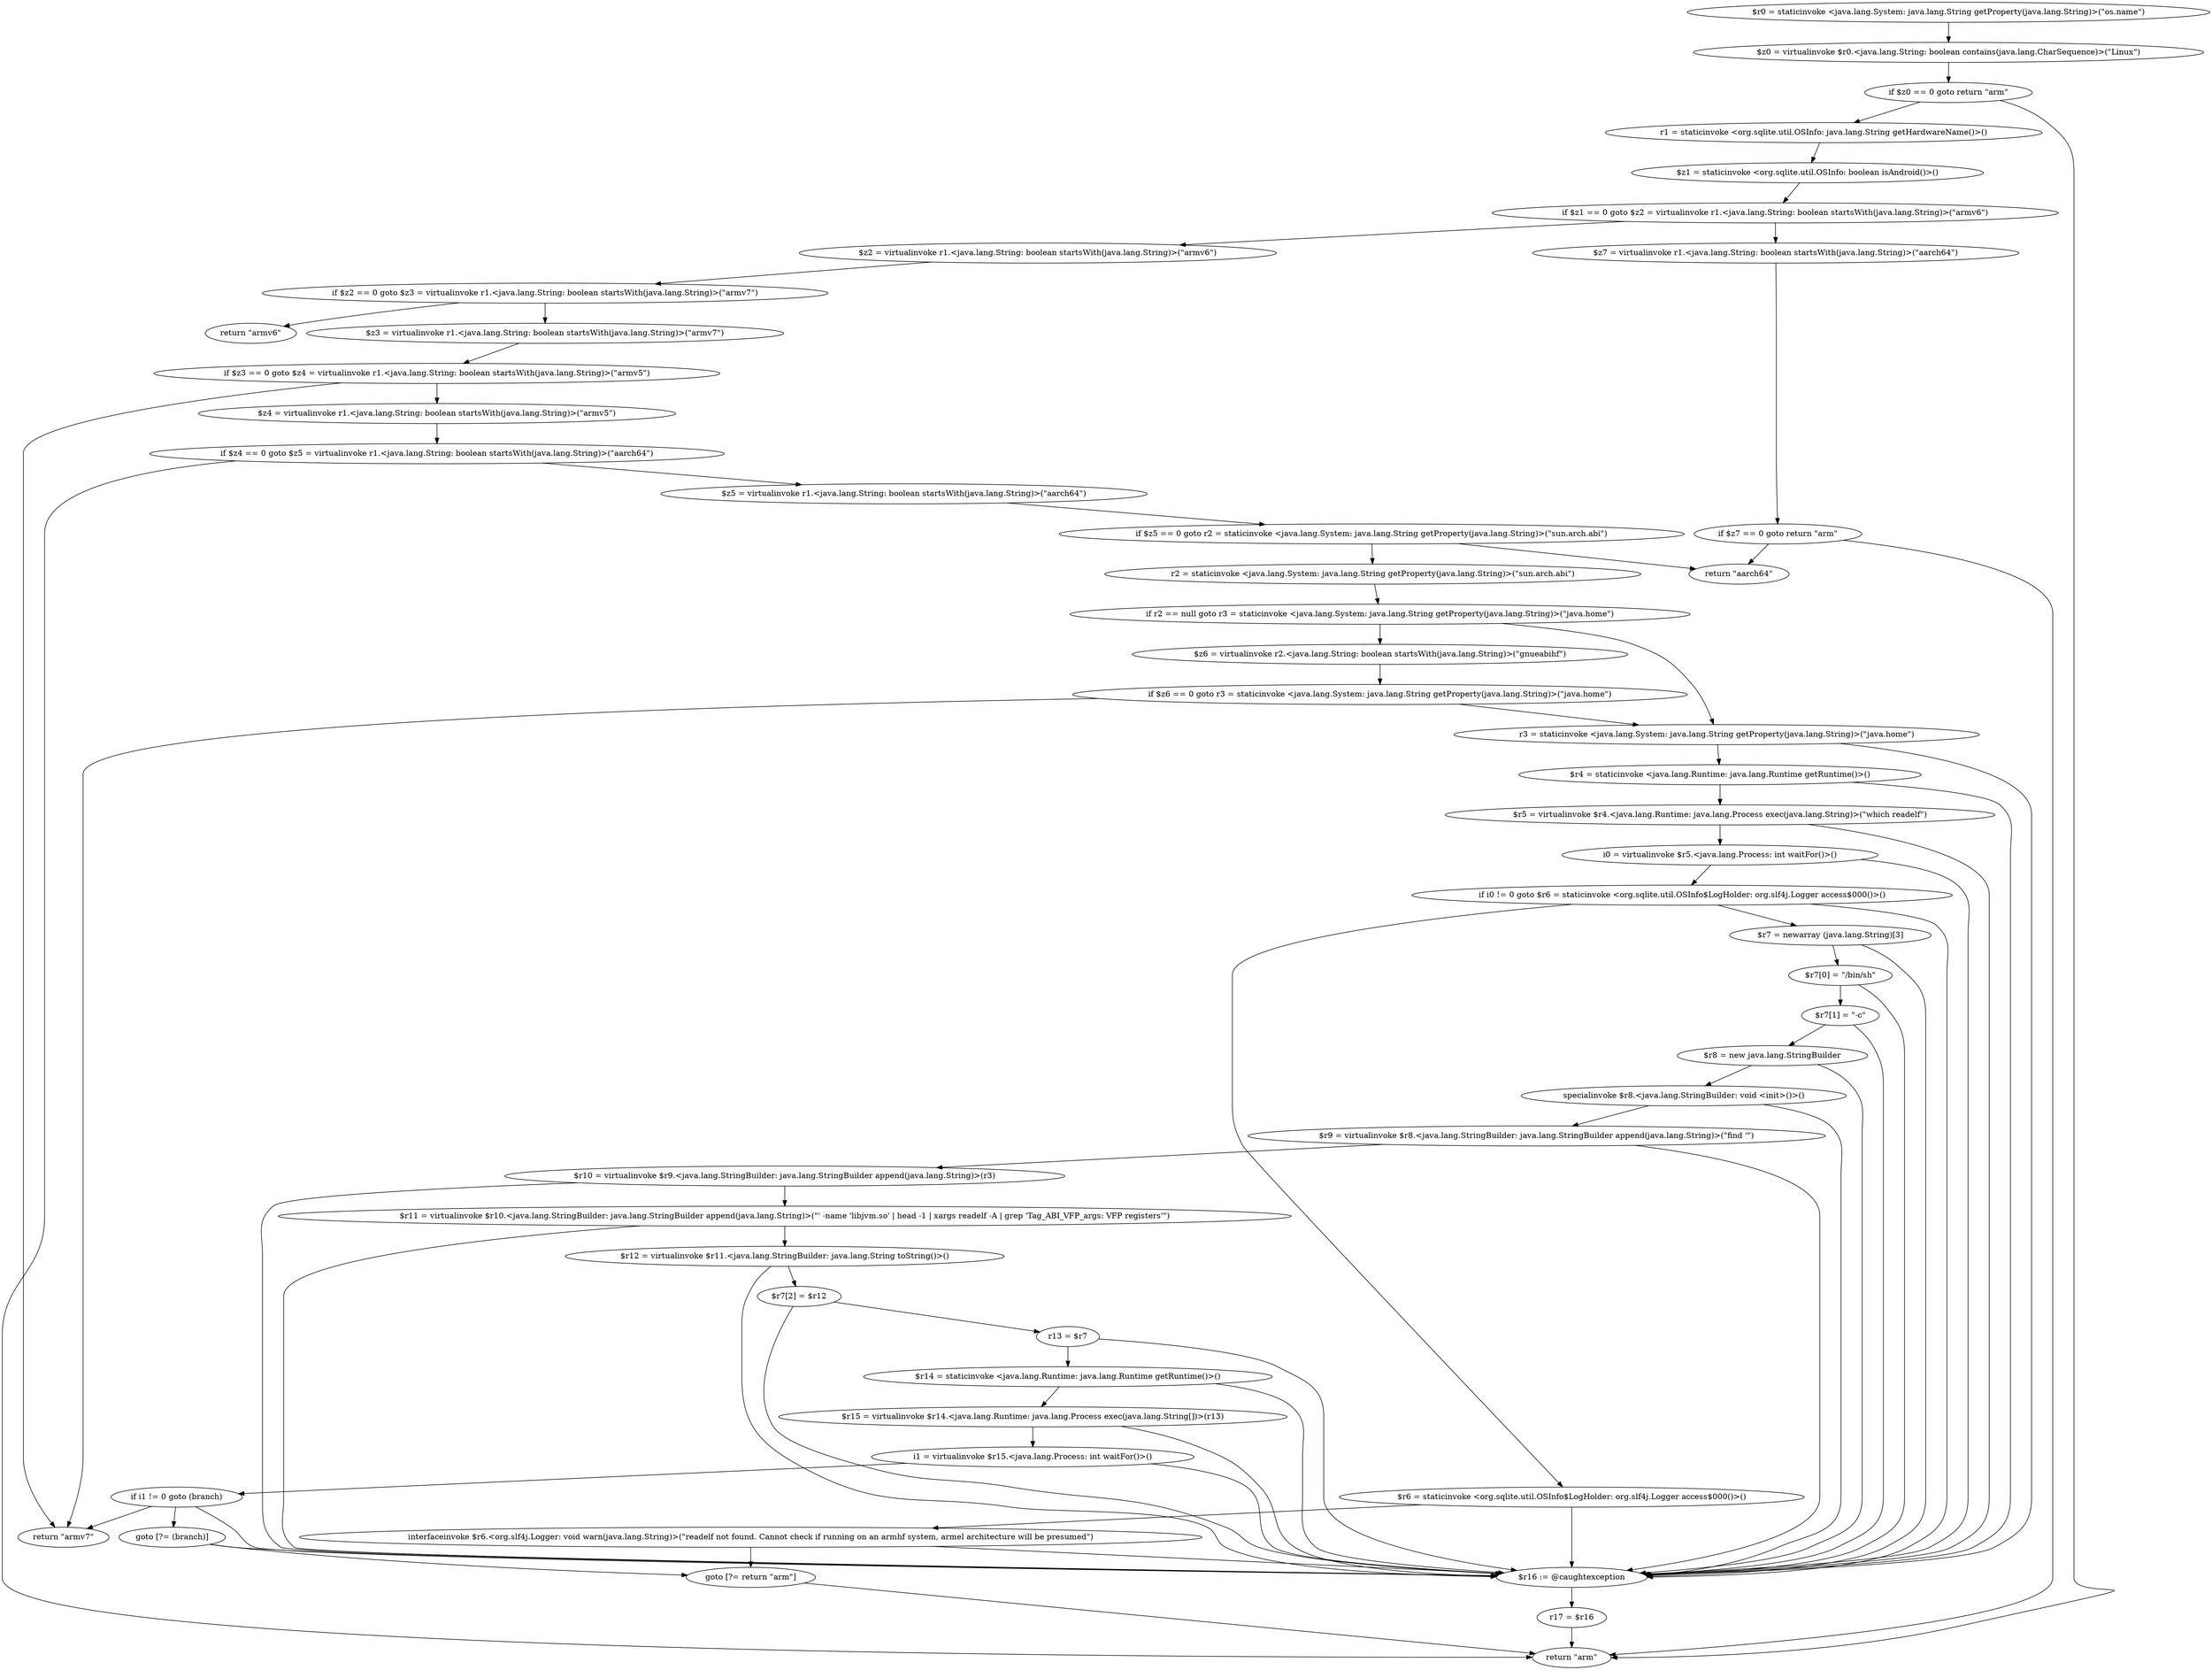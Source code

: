 digraph "unitGraph" {
    "$r0 = staticinvoke <java.lang.System: java.lang.String getProperty(java.lang.String)>(\"os.name\")"
    "$z0 = virtualinvoke $r0.<java.lang.String: boolean contains(java.lang.CharSequence)>(\"Linux\")"
    "if $z0 == 0 goto return \"arm\""
    "r1 = staticinvoke <org.sqlite.util.OSInfo: java.lang.String getHardwareName()>()"
    "$z1 = staticinvoke <org.sqlite.util.OSInfo: boolean isAndroid()>()"
    "if $z1 == 0 goto $z2 = virtualinvoke r1.<java.lang.String: boolean startsWith(java.lang.String)>(\"armv6\")"
    "$z7 = virtualinvoke r1.<java.lang.String: boolean startsWith(java.lang.String)>(\"aarch64\")"
    "if $z7 == 0 goto return \"arm\""
    "return \"aarch64\""
    "return \"arm\""
    "$z2 = virtualinvoke r1.<java.lang.String: boolean startsWith(java.lang.String)>(\"armv6\")"
    "if $z2 == 0 goto $z3 = virtualinvoke r1.<java.lang.String: boolean startsWith(java.lang.String)>(\"armv7\")"
    "return \"armv6\""
    "$z3 = virtualinvoke r1.<java.lang.String: boolean startsWith(java.lang.String)>(\"armv7\")"
    "if $z3 == 0 goto $z4 = virtualinvoke r1.<java.lang.String: boolean startsWith(java.lang.String)>(\"armv5\")"
    "return \"armv7\""
    "$z4 = virtualinvoke r1.<java.lang.String: boolean startsWith(java.lang.String)>(\"armv5\")"
    "if $z4 == 0 goto $z5 = virtualinvoke r1.<java.lang.String: boolean startsWith(java.lang.String)>(\"aarch64\")"
    "$z5 = virtualinvoke r1.<java.lang.String: boolean startsWith(java.lang.String)>(\"aarch64\")"
    "if $z5 == 0 goto r2 = staticinvoke <java.lang.System: java.lang.String getProperty(java.lang.String)>(\"sun.arch.abi\")"
    "r2 = staticinvoke <java.lang.System: java.lang.String getProperty(java.lang.String)>(\"sun.arch.abi\")"
    "if r2 == null goto r3 = staticinvoke <java.lang.System: java.lang.String getProperty(java.lang.String)>(\"java.home\")"
    "$z6 = virtualinvoke r2.<java.lang.String: boolean startsWith(java.lang.String)>(\"gnueabihf\")"
    "if $z6 == 0 goto r3 = staticinvoke <java.lang.System: java.lang.String getProperty(java.lang.String)>(\"java.home\")"
    "r3 = staticinvoke <java.lang.System: java.lang.String getProperty(java.lang.String)>(\"java.home\")"
    "$r4 = staticinvoke <java.lang.Runtime: java.lang.Runtime getRuntime()>()"
    "$r5 = virtualinvoke $r4.<java.lang.Runtime: java.lang.Process exec(java.lang.String)>(\"which readelf\")"
    "i0 = virtualinvoke $r5.<java.lang.Process: int waitFor()>()"
    "if i0 != 0 goto $r6 = staticinvoke <org.sqlite.util.OSInfo$LogHolder: org.slf4j.Logger access$000()>()"
    "$r7 = newarray (java.lang.String)[3]"
    "$r7[0] = \"/bin/sh\""
    "$r7[1] = \"-c\""
    "$r8 = new java.lang.StringBuilder"
    "specialinvoke $r8.<java.lang.StringBuilder: void <init>()>()"
    "$r9 = virtualinvoke $r8.<java.lang.StringBuilder: java.lang.StringBuilder append(java.lang.String)>(\"find \'\")"
    "$r10 = virtualinvoke $r9.<java.lang.StringBuilder: java.lang.StringBuilder append(java.lang.String)>(r3)"
    "$r11 = virtualinvoke $r10.<java.lang.StringBuilder: java.lang.StringBuilder append(java.lang.String)>(\"\' -name \'libjvm.so\' | head -1 | xargs readelf -A | grep \'Tag_ABI_VFP_args: VFP registers\'\")"
    "$r12 = virtualinvoke $r11.<java.lang.StringBuilder: java.lang.String toString()>()"
    "$r7[2] = $r12"
    "r13 = $r7"
    "$r14 = staticinvoke <java.lang.Runtime: java.lang.Runtime getRuntime()>()"
    "$r15 = virtualinvoke $r14.<java.lang.Runtime: java.lang.Process exec(java.lang.String[])>(r13)"
    "i1 = virtualinvoke $r15.<java.lang.Process: int waitFor()>()"
    "if i1 != 0 goto (branch)"
    "goto [?= (branch)]"
    "$r6 = staticinvoke <org.sqlite.util.OSInfo$LogHolder: org.slf4j.Logger access$000()>()"
    "interfaceinvoke $r6.<org.slf4j.Logger: void warn(java.lang.String)>(\"readelf not found. Cannot check if running on an armhf system, armel architecture will be presumed\")"
    "goto [?= return \"arm\"]"
    "$r16 := @caughtexception"
    "r17 = $r16"
    "$r0 = staticinvoke <java.lang.System: java.lang.String getProperty(java.lang.String)>(\"os.name\")"->"$z0 = virtualinvoke $r0.<java.lang.String: boolean contains(java.lang.CharSequence)>(\"Linux\")";
    "$z0 = virtualinvoke $r0.<java.lang.String: boolean contains(java.lang.CharSequence)>(\"Linux\")"->"if $z0 == 0 goto return \"arm\"";
    "if $z0 == 0 goto return \"arm\""->"r1 = staticinvoke <org.sqlite.util.OSInfo: java.lang.String getHardwareName()>()";
    "if $z0 == 0 goto return \"arm\""->"return \"arm\"";
    "r1 = staticinvoke <org.sqlite.util.OSInfo: java.lang.String getHardwareName()>()"->"$z1 = staticinvoke <org.sqlite.util.OSInfo: boolean isAndroid()>()";
    "$z1 = staticinvoke <org.sqlite.util.OSInfo: boolean isAndroid()>()"->"if $z1 == 0 goto $z2 = virtualinvoke r1.<java.lang.String: boolean startsWith(java.lang.String)>(\"armv6\")";
    "if $z1 == 0 goto $z2 = virtualinvoke r1.<java.lang.String: boolean startsWith(java.lang.String)>(\"armv6\")"->"$z7 = virtualinvoke r1.<java.lang.String: boolean startsWith(java.lang.String)>(\"aarch64\")";
    "if $z1 == 0 goto $z2 = virtualinvoke r1.<java.lang.String: boolean startsWith(java.lang.String)>(\"armv6\")"->"$z2 = virtualinvoke r1.<java.lang.String: boolean startsWith(java.lang.String)>(\"armv6\")";
    "$z7 = virtualinvoke r1.<java.lang.String: boolean startsWith(java.lang.String)>(\"aarch64\")"->"if $z7 == 0 goto return \"arm\"";
    "if $z7 == 0 goto return \"arm\""->"return \"aarch64\"";
    "if $z7 == 0 goto return \"arm\""->"return \"arm\"";
    "$z2 = virtualinvoke r1.<java.lang.String: boolean startsWith(java.lang.String)>(\"armv6\")"->"if $z2 == 0 goto $z3 = virtualinvoke r1.<java.lang.String: boolean startsWith(java.lang.String)>(\"armv7\")";
    "if $z2 == 0 goto $z3 = virtualinvoke r1.<java.lang.String: boolean startsWith(java.lang.String)>(\"armv7\")"->"return \"armv6\"";
    "if $z2 == 0 goto $z3 = virtualinvoke r1.<java.lang.String: boolean startsWith(java.lang.String)>(\"armv7\")"->"$z3 = virtualinvoke r1.<java.lang.String: boolean startsWith(java.lang.String)>(\"armv7\")";
    "$z3 = virtualinvoke r1.<java.lang.String: boolean startsWith(java.lang.String)>(\"armv7\")"->"if $z3 == 0 goto $z4 = virtualinvoke r1.<java.lang.String: boolean startsWith(java.lang.String)>(\"armv5\")";
    "if $z3 == 0 goto $z4 = virtualinvoke r1.<java.lang.String: boolean startsWith(java.lang.String)>(\"armv5\")"->"return \"armv7\"";
    "if $z3 == 0 goto $z4 = virtualinvoke r1.<java.lang.String: boolean startsWith(java.lang.String)>(\"armv5\")"->"$z4 = virtualinvoke r1.<java.lang.String: boolean startsWith(java.lang.String)>(\"armv5\")";
    "$z4 = virtualinvoke r1.<java.lang.String: boolean startsWith(java.lang.String)>(\"armv5\")"->"if $z4 == 0 goto $z5 = virtualinvoke r1.<java.lang.String: boolean startsWith(java.lang.String)>(\"aarch64\")";
    "if $z4 == 0 goto $z5 = virtualinvoke r1.<java.lang.String: boolean startsWith(java.lang.String)>(\"aarch64\")"->"return \"arm\"";
    "if $z4 == 0 goto $z5 = virtualinvoke r1.<java.lang.String: boolean startsWith(java.lang.String)>(\"aarch64\")"->"$z5 = virtualinvoke r1.<java.lang.String: boolean startsWith(java.lang.String)>(\"aarch64\")";
    "$z5 = virtualinvoke r1.<java.lang.String: boolean startsWith(java.lang.String)>(\"aarch64\")"->"if $z5 == 0 goto r2 = staticinvoke <java.lang.System: java.lang.String getProperty(java.lang.String)>(\"sun.arch.abi\")";
    "if $z5 == 0 goto r2 = staticinvoke <java.lang.System: java.lang.String getProperty(java.lang.String)>(\"sun.arch.abi\")"->"return \"aarch64\"";
    "if $z5 == 0 goto r2 = staticinvoke <java.lang.System: java.lang.String getProperty(java.lang.String)>(\"sun.arch.abi\")"->"r2 = staticinvoke <java.lang.System: java.lang.String getProperty(java.lang.String)>(\"sun.arch.abi\")";
    "r2 = staticinvoke <java.lang.System: java.lang.String getProperty(java.lang.String)>(\"sun.arch.abi\")"->"if r2 == null goto r3 = staticinvoke <java.lang.System: java.lang.String getProperty(java.lang.String)>(\"java.home\")";
    "if r2 == null goto r3 = staticinvoke <java.lang.System: java.lang.String getProperty(java.lang.String)>(\"java.home\")"->"$z6 = virtualinvoke r2.<java.lang.String: boolean startsWith(java.lang.String)>(\"gnueabihf\")";
    "if r2 == null goto r3 = staticinvoke <java.lang.System: java.lang.String getProperty(java.lang.String)>(\"java.home\")"->"r3 = staticinvoke <java.lang.System: java.lang.String getProperty(java.lang.String)>(\"java.home\")";
    "$z6 = virtualinvoke r2.<java.lang.String: boolean startsWith(java.lang.String)>(\"gnueabihf\")"->"if $z6 == 0 goto r3 = staticinvoke <java.lang.System: java.lang.String getProperty(java.lang.String)>(\"java.home\")";
    "if $z6 == 0 goto r3 = staticinvoke <java.lang.System: java.lang.String getProperty(java.lang.String)>(\"java.home\")"->"return \"armv7\"";
    "if $z6 == 0 goto r3 = staticinvoke <java.lang.System: java.lang.String getProperty(java.lang.String)>(\"java.home\")"->"r3 = staticinvoke <java.lang.System: java.lang.String getProperty(java.lang.String)>(\"java.home\")";
    "r3 = staticinvoke <java.lang.System: java.lang.String getProperty(java.lang.String)>(\"java.home\")"->"$r4 = staticinvoke <java.lang.Runtime: java.lang.Runtime getRuntime()>()";
    "r3 = staticinvoke <java.lang.System: java.lang.String getProperty(java.lang.String)>(\"java.home\")"->"$r16 := @caughtexception";
    "$r4 = staticinvoke <java.lang.Runtime: java.lang.Runtime getRuntime()>()"->"$r5 = virtualinvoke $r4.<java.lang.Runtime: java.lang.Process exec(java.lang.String)>(\"which readelf\")";
    "$r4 = staticinvoke <java.lang.Runtime: java.lang.Runtime getRuntime()>()"->"$r16 := @caughtexception";
    "$r5 = virtualinvoke $r4.<java.lang.Runtime: java.lang.Process exec(java.lang.String)>(\"which readelf\")"->"i0 = virtualinvoke $r5.<java.lang.Process: int waitFor()>()";
    "$r5 = virtualinvoke $r4.<java.lang.Runtime: java.lang.Process exec(java.lang.String)>(\"which readelf\")"->"$r16 := @caughtexception";
    "i0 = virtualinvoke $r5.<java.lang.Process: int waitFor()>()"->"if i0 != 0 goto $r6 = staticinvoke <org.sqlite.util.OSInfo$LogHolder: org.slf4j.Logger access$000()>()";
    "i0 = virtualinvoke $r5.<java.lang.Process: int waitFor()>()"->"$r16 := @caughtexception";
    "if i0 != 0 goto $r6 = staticinvoke <org.sqlite.util.OSInfo$LogHolder: org.slf4j.Logger access$000()>()"->"$r7 = newarray (java.lang.String)[3]";
    "if i0 != 0 goto $r6 = staticinvoke <org.sqlite.util.OSInfo$LogHolder: org.slf4j.Logger access$000()>()"->"$r6 = staticinvoke <org.sqlite.util.OSInfo$LogHolder: org.slf4j.Logger access$000()>()";
    "if i0 != 0 goto $r6 = staticinvoke <org.sqlite.util.OSInfo$LogHolder: org.slf4j.Logger access$000()>()"->"$r16 := @caughtexception";
    "$r7 = newarray (java.lang.String)[3]"->"$r7[0] = \"/bin/sh\"";
    "$r7 = newarray (java.lang.String)[3]"->"$r16 := @caughtexception";
    "$r7[0] = \"/bin/sh\""->"$r7[1] = \"-c\"";
    "$r7[0] = \"/bin/sh\""->"$r16 := @caughtexception";
    "$r7[1] = \"-c\""->"$r8 = new java.lang.StringBuilder";
    "$r7[1] = \"-c\""->"$r16 := @caughtexception";
    "$r8 = new java.lang.StringBuilder"->"specialinvoke $r8.<java.lang.StringBuilder: void <init>()>()";
    "$r8 = new java.lang.StringBuilder"->"$r16 := @caughtexception";
    "specialinvoke $r8.<java.lang.StringBuilder: void <init>()>()"->"$r9 = virtualinvoke $r8.<java.lang.StringBuilder: java.lang.StringBuilder append(java.lang.String)>(\"find \'\")";
    "specialinvoke $r8.<java.lang.StringBuilder: void <init>()>()"->"$r16 := @caughtexception";
    "$r9 = virtualinvoke $r8.<java.lang.StringBuilder: java.lang.StringBuilder append(java.lang.String)>(\"find \'\")"->"$r10 = virtualinvoke $r9.<java.lang.StringBuilder: java.lang.StringBuilder append(java.lang.String)>(r3)";
    "$r9 = virtualinvoke $r8.<java.lang.StringBuilder: java.lang.StringBuilder append(java.lang.String)>(\"find \'\")"->"$r16 := @caughtexception";
    "$r10 = virtualinvoke $r9.<java.lang.StringBuilder: java.lang.StringBuilder append(java.lang.String)>(r3)"->"$r11 = virtualinvoke $r10.<java.lang.StringBuilder: java.lang.StringBuilder append(java.lang.String)>(\"\' -name \'libjvm.so\' | head -1 | xargs readelf -A | grep \'Tag_ABI_VFP_args: VFP registers\'\")";
    "$r10 = virtualinvoke $r9.<java.lang.StringBuilder: java.lang.StringBuilder append(java.lang.String)>(r3)"->"$r16 := @caughtexception";
    "$r11 = virtualinvoke $r10.<java.lang.StringBuilder: java.lang.StringBuilder append(java.lang.String)>(\"\' -name \'libjvm.so\' | head -1 | xargs readelf -A | grep \'Tag_ABI_VFP_args: VFP registers\'\")"->"$r12 = virtualinvoke $r11.<java.lang.StringBuilder: java.lang.String toString()>()";
    "$r11 = virtualinvoke $r10.<java.lang.StringBuilder: java.lang.StringBuilder append(java.lang.String)>(\"\' -name \'libjvm.so\' | head -1 | xargs readelf -A | grep \'Tag_ABI_VFP_args: VFP registers\'\")"->"$r16 := @caughtexception";
    "$r12 = virtualinvoke $r11.<java.lang.StringBuilder: java.lang.String toString()>()"->"$r7[2] = $r12";
    "$r12 = virtualinvoke $r11.<java.lang.StringBuilder: java.lang.String toString()>()"->"$r16 := @caughtexception";
    "$r7[2] = $r12"->"r13 = $r7";
    "$r7[2] = $r12"->"$r16 := @caughtexception";
    "r13 = $r7"->"$r14 = staticinvoke <java.lang.Runtime: java.lang.Runtime getRuntime()>()";
    "r13 = $r7"->"$r16 := @caughtexception";
    "$r14 = staticinvoke <java.lang.Runtime: java.lang.Runtime getRuntime()>()"->"$r15 = virtualinvoke $r14.<java.lang.Runtime: java.lang.Process exec(java.lang.String[])>(r13)";
    "$r14 = staticinvoke <java.lang.Runtime: java.lang.Runtime getRuntime()>()"->"$r16 := @caughtexception";
    "$r15 = virtualinvoke $r14.<java.lang.Runtime: java.lang.Process exec(java.lang.String[])>(r13)"->"i1 = virtualinvoke $r15.<java.lang.Process: int waitFor()>()";
    "$r15 = virtualinvoke $r14.<java.lang.Runtime: java.lang.Process exec(java.lang.String[])>(r13)"->"$r16 := @caughtexception";
    "i1 = virtualinvoke $r15.<java.lang.Process: int waitFor()>()"->"if i1 != 0 goto (branch)";
    "i1 = virtualinvoke $r15.<java.lang.Process: int waitFor()>()"->"$r16 := @caughtexception";
    "if i1 != 0 goto (branch)"->"return \"armv7\"";
    "if i1 != 0 goto (branch)"->"goto [?= (branch)]";
    "if i1 != 0 goto (branch)"->"$r16 := @caughtexception";
    "goto [?= (branch)]"->"goto [?= return \"arm\"]";
    "goto [?= (branch)]"->"$r16 := @caughtexception";
    "$r6 = staticinvoke <org.sqlite.util.OSInfo$LogHolder: org.slf4j.Logger access$000()>()"->"interfaceinvoke $r6.<org.slf4j.Logger: void warn(java.lang.String)>(\"readelf not found. Cannot check if running on an armhf system, armel architecture will be presumed\")";
    "$r6 = staticinvoke <org.sqlite.util.OSInfo$LogHolder: org.slf4j.Logger access$000()>()"->"$r16 := @caughtexception";
    "interfaceinvoke $r6.<org.slf4j.Logger: void warn(java.lang.String)>(\"readelf not found. Cannot check if running on an armhf system, armel architecture will be presumed\")"->"goto [?= return \"arm\"]";
    "interfaceinvoke $r6.<org.slf4j.Logger: void warn(java.lang.String)>(\"readelf not found. Cannot check if running on an armhf system, armel architecture will be presumed\")"->"$r16 := @caughtexception";
    "goto [?= return \"arm\"]"->"return \"arm\"";
    "$r16 := @caughtexception"->"r17 = $r16";
    "r17 = $r16"->"return \"arm\"";
}
